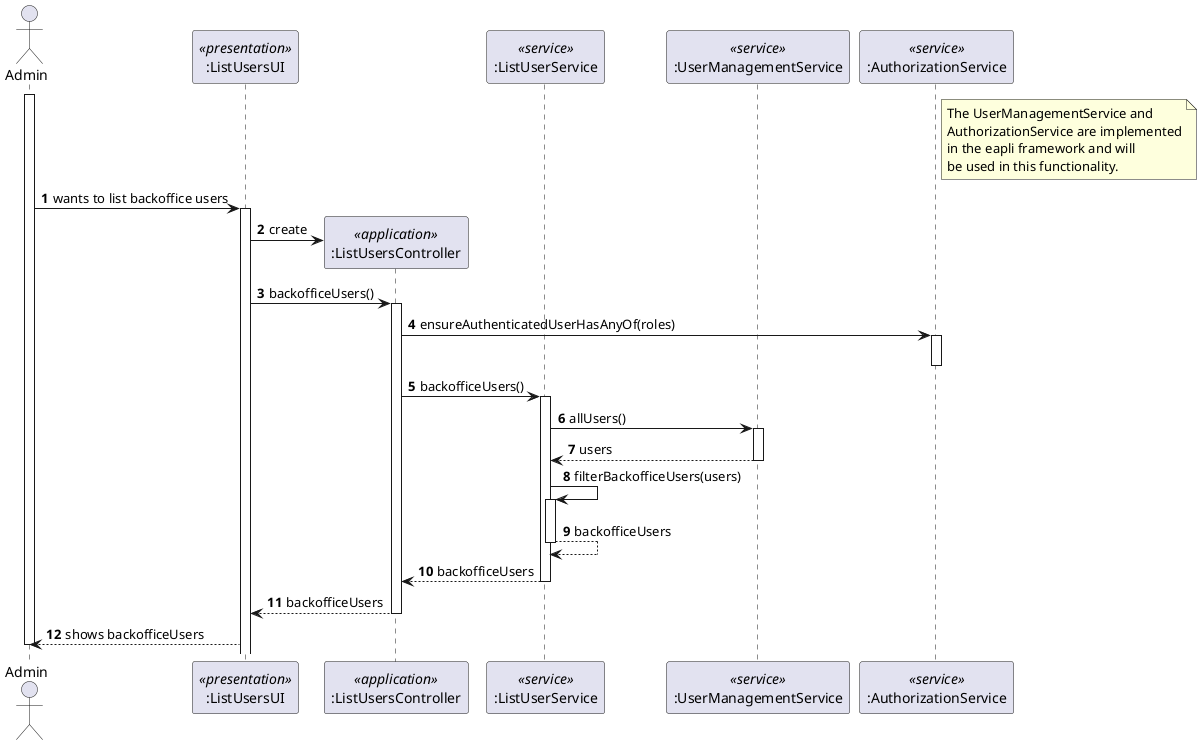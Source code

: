 @startuml
autonumber


actor "Admin" as AD

participant ":ListUsersUI" as UI <<presentation>>
participant ":ListUsersController" as CTRL <<application>>
participant ":ListUserService" as FS <<service>>
participant ":UserManagementService" as UMS <<service>>
participant ":AuthorizationService" as AUTHZ <<service>>

note right AUTHZ
The UserManagementService and
AuthorizationService are implemented
in the eapli framework and will
be used in this functionality.
end note


activate AD

AD -> UI : wants to list backoffice users
activate UI

UI -> CTRL**: create



UI ->   CTRL: backofficeUsers()
activate CTRL

CTRL -> AUTHZ:  ensureAuthenticatedUserHasAnyOf(roles)
activate AUTHZ
deactivate AUTHZ


CTRL -> FS: backofficeUsers()
activate FS


FS -> UMS: allUsers()
activate UMS

UMS --> FS: users
deactivate UMS

FS -> FS: filterBackofficeUsers(users)
activate FS

FS --> FS: backofficeUsers
deactivate FS


FS --> CTRL: backofficeUsers
deactivate FS


CTRL --> UI: backofficeUsers
deactivate CTRL

UI --> AD: shows backofficeUsers

deactivate AD

@enduml